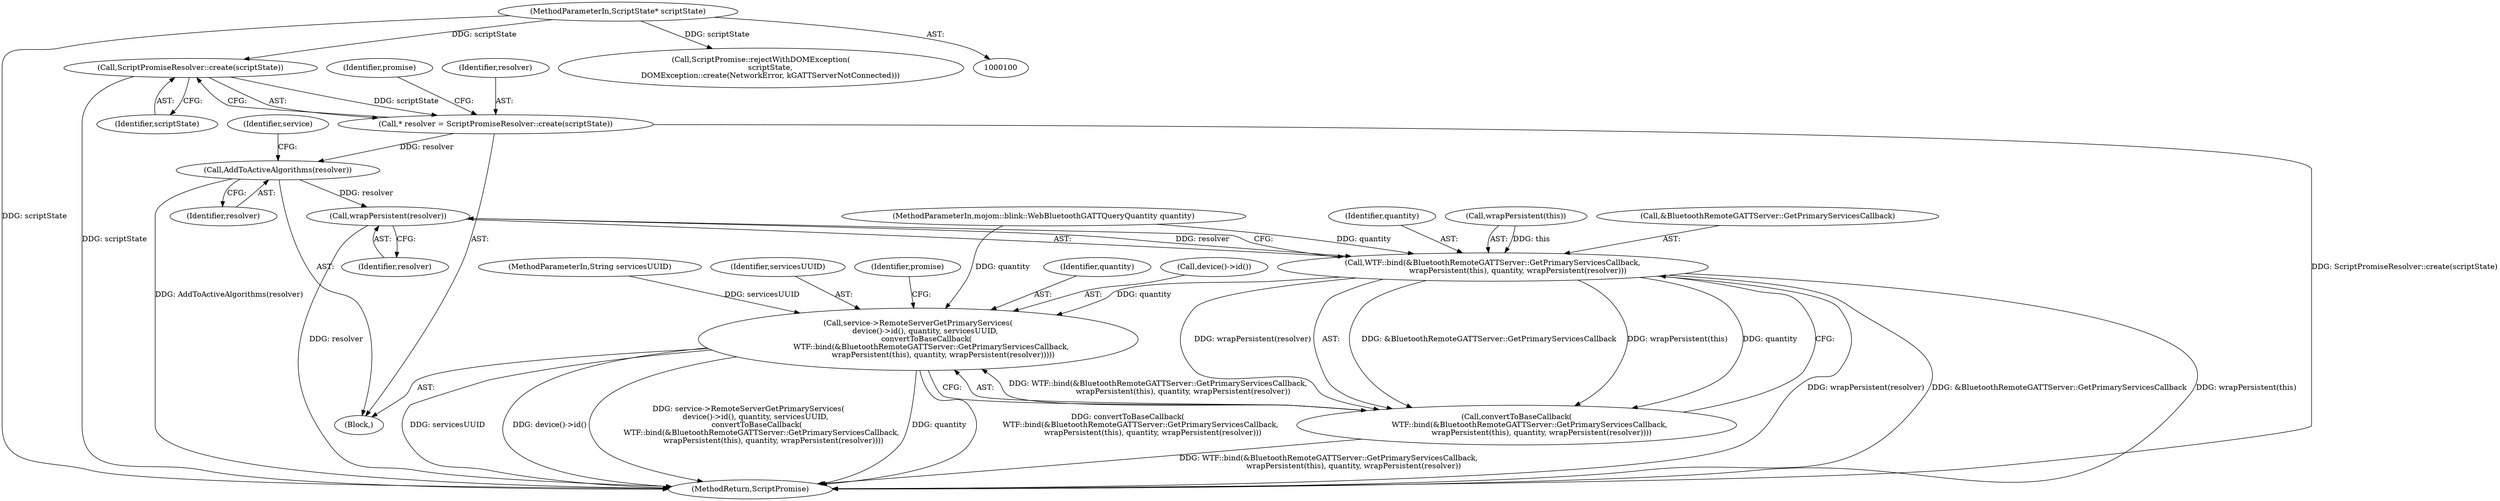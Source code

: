 digraph "0_Chrome_2bceda4948deeaed0a5a99305d0d488eb952f64f_0@API" {
"1000118" [label="(Call,ScriptPromiseResolver::create(scriptState))"];
"1000101" [label="(MethodParameterIn,ScriptState* scriptState)"];
"1000116" [label="(Call,* resolver = ScriptPromiseResolver::create(scriptState))"];
"1000124" [label="(Call,AddToActiveAlgorithms(resolver))"];
"1000141" [label="(Call,wrapPersistent(resolver))"];
"1000135" [label="(Call,WTF::bind(&BluetoothRemoteGATTServer::GetPrimaryServicesCallback,\n                     wrapPersistent(this), quantity, wrapPersistent(resolver)))"];
"1000130" [label="(Call,service->RemoteServerGetPrimaryServices(\n      device()->id(), quantity, servicesUUID,\n       convertToBaseCallback(\n           WTF::bind(&BluetoothRemoteGATTServer::GetPrimaryServicesCallback,\n                     wrapPersistent(this), quantity, wrapPersistent(resolver)))))"];
"1000134" [label="(Call,convertToBaseCallback(\n           WTF::bind(&BluetoothRemoteGATTServer::GetPrimaryServicesCallback,\n                     wrapPersistent(this), quantity, wrapPersistent(resolver))))"];
"1000116" [label="(Call,* resolver = ScriptPromiseResolver::create(scriptState))"];
"1000133" [label="(Identifier,servicesUUID)"];
"1000124" [label="(Call,AddToActiveAlgorithms(resolver))"];
"1000128" [label="(Identifier,service)"];
"1000141" [label="(Call,wrapPersistent(resolver))"];
"1000134" [label="(Call,convertToBaseCallback(\n           WTF::bind(&BluetoothRemoteGATTServer::GetPrimaryServicesCallback,\n                     wrapPersistent(this), quantity, wrapPersistent(resolver))))"];
"1000118" [label="(Call,ScriptPromiseResolver::create(scriptState))"];
"1000125" [label="(Identifier,resolver)"];
"1000119" [label="(Identifier,scriptState)"];
"1000142" [label="(Identifier,resolver)"];
"1000140" [label="(Identifier,quantity)"];
"1000110" [label="(Call,ScriptPromise::rejectWithDOMException(\n        scriptState,\n        DOMException::create(NetworkError, kGATTServerNotConnected)))"];
"1000145" [label="(MethodReturn,ScriptPromise)"];
"1000138" [label="(Call,wrapPersistent(this))"];
"1000130" [label="(Call,service->RemoteServerGetPrimaryServices(\n      device()->id(), quantity, servicesUUID,\n       convertToBaseCallback(\n           WTF::bind(&BluetoothRemoteGATTServer::GetPrimaryServicesCallback,\n                     wrapPersistent(this), quantity, wrapPersistent(resolver)))))"];
"1000144" [label="(Identifier,promise)"];
"1000117" [label="(Identifier,resolver)"];
"1000135" [label="(Call,WTF::bind(&BluetoothRemoteGATTServer::GetPrimaryServicesCallback,\n                     wrapPersistent(this), quantity, wrapPersistent(resolver)))"];
"1000103" [label="(MethodParameterIn,String servicesUUID)"];
"1000101" [label="(MethodParameterIn,ScriptState* scriptState)"];
"1000102" [label="(MethodParameterIn,mojom::blink::WebBluetoothGATTQueryQuantity quantity)"];
"1000132" [label="(Identifier,quantity)"];
"1000122" [label="(Identifier,promise)"];
"1000131" [label="(Call,device()->id())"];
"1000104" [label="(Block,)"];
"1000136" [label="(Call,&BluetoothRemoteGATTServer::GetPrimaryServicesCallback)"];
"1000118" -> "1000116"  [label="AST: "];
"1000118" -> "1000119"  [label="CFG: "];
"1000119" -> "1000118"  [label="AST: "];
"1000116" -> "1000118"  [label="CFG: "];
"1000118" -> "1000145"  [label="DDG: scriptState"];
"1000118" -> "1000116"  [label="DDG: scriptState"];
"1000101" -> "1000118"  [label="DDG: scriptState"];
"1000101" -> "1000100"  [label="AST: "];
"1000101" -> "1000145"  [label="DDG: scriptState"];
"1000101" -> "1000110"  [label="DDG: scriptState"];
"1000116" -> "1000104"  [label="AST: "];
"1000117" -> "1000116"  [label="AST: "];
"1000122" -> "1000116"  [label="CFG: "];
"1000116" -> "1000145"  [label="DDG: ScriptPromiseResolver::create(scriptState)"];
"1000116" -> "1000124"  [label="DDG: resolver"];
"1000124" -> "1000104"  [label="AST: "];
"1000124" -> "1000125"  [label="CFG: "];
"1000125" -> "1000124"  [label="AST: "];
"1000128" -> "1000124"  [label="CFG: "];
"1000124" -> "1000145"  [label="DDG: AddToActiveAlgorithms(resolver)"];
"1000124" -> "1000141"  [label="DDG: resolver"];
"1000141" -> "1000135"  [label="AST: "];
"1000141" -> "1000142"  [label="CFG: "];
"1000142" -> "1000141"  [label="AST: "];
"1000135" -> "1000141"  [label="CFG: "];
"1000141" -> "1000145"  [label="DDG: resolver"];
"1000141" -> "1000135"  [label="DDG: resolver"];
"1000135" -> "1000134"  [label="AST: "];
"1000136" -> "1000135"  [label="AST: "];
"1000138" -> "1000135"  [label="AST: "];
"1000140" -> "1000135"  [label="AST: "];
"1000134" -> "1000135"  [label="CFG: "];
"1000135" -> "1000145"  [label="DDG: wrapPersistent(resolver)"];
"1000135" -> "1000145"  [label="DDG: &BluetoothRemoteGATTServer::GetPrimaryServicesCallback"];
"1000135" -> "1000145"  [label="DDG: wrapPersistent(this)"];
"1000135" -> "1000130"  [label="DDG: quantity"];
"1000135" -> "1000134"  [label="DDG: &BluetoothRemoteGATTServer::GetPrimaryServicesCallback"];
"1000135" -> "1000134"  [label="DDG: wrapPersistent(this)"];
"1000135" -> "1000134"  [label="DDG: quantity"];
"1000135" -> "1000134"  [label="DDG: wrapPersistent(resolver)"];
"1000138" -> "1000135"  [label="DDG: this"];
"1000102" -> "1000135"  [label="DDG: quantity"];
"1000130" -> "1000104"  [label="AST: "];
"1000130" -> "1000134"  [label="CFG: "];
"1000131" -> "1000130"  [label="AST: "];
"1000132" -> "1000130"  [label="AST: "];
"1000133" -> "1000130"  [label="AST: "];
"1000134" -> "1000130"  [label="AST: "];
"1000144" -> "1000130"  [label="CFG: "];
"1000130" -> "1000145"  [label="DDG: service->RemoteServerGetPrimaryServices(\n      device()->id(), quantity, servicesUUID,\n       convertToBaseCallback(\n           WTF::bind(&BluetoothRemoteGATTServer::GetPrimaryServicesCallback,\n                     wrapPersistent(this), quantity, wrapPersistent(resolver))))"];
"1000130" -> "1000145"  [label="DDG: quantity"];
"1000130" -> "1000145"  [label="DDG: convertToBaseCallback(\n           WTF::bind(&BluetoothRemoteGATTServer::GetPrimaryServicesCallback,\n                     wrapPersistent(this), quantity, wrapPersistent(resolver)))"];
"1000130" -> "1000145"  [label="DDG: servicesUUID"];
"1000130" -> "1000145"  [label="DDG: device()->id()"];
"1000102" -> "1000130"  [label="DDG: quantity"];
"1000103" -> "1000130"  [label="DDG: servicesUUID"];
"1000134" -> "1000130"  [label="DDG: WTF::bind(&BluetoothRemoteGATTServer::GetPrimaryServicesCallback,\n                     wrapPersistent(this), quantity, wrapPersistent(resolver))"];
"1000134" -> "1000145"  [label="DDG: WTF::bind(&BluetoothRemoteGATTServer::GetPrimaryServicesCallback,\n                     wrapPersistent(this), quantity, wrapPersistent(resolver))"];
}
